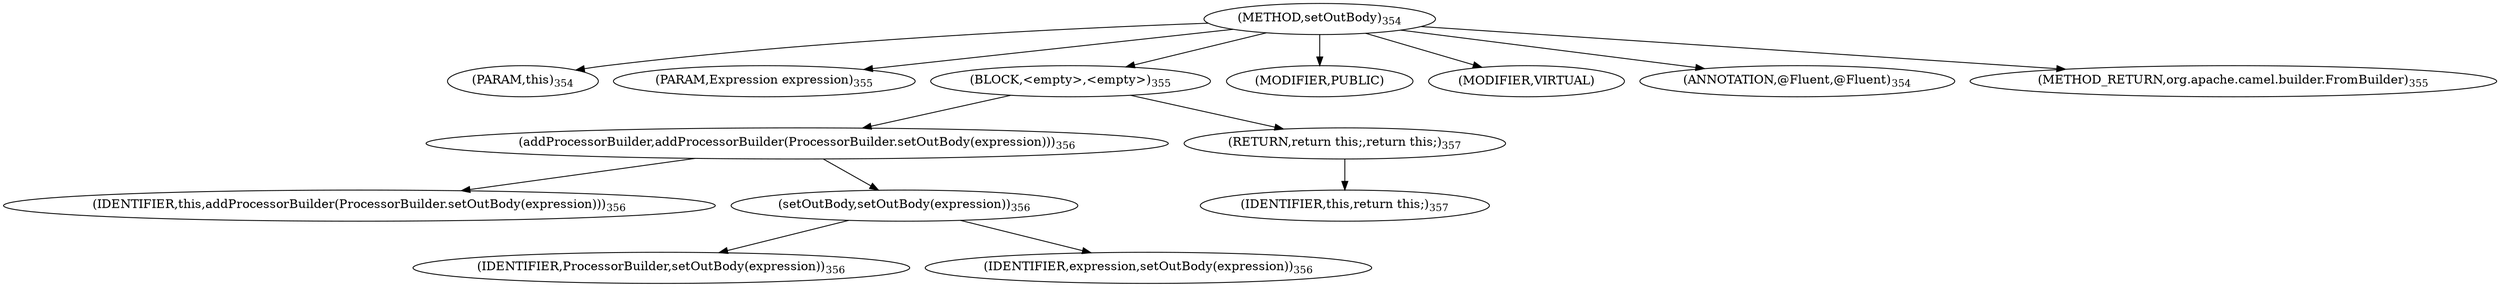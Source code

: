 digraph "setOutBody" {  
"760" [label = <(METHOD,setOutBody)<SUB>354</SUB>> ]
"108" [label = <(PARAM,this)<SUB>354</SUB>> ]
"761" [label = <(PARAM,Expression expression)<SUB>355</SUB>> ]
"762" [label = <(BLOCK,&lt;empty&gt;,&lt;empty&gt;)<SUB>355</SUB>> ]
"763" [label = <(addProcessorBuilder,addProcessorBuilder(ProcessorBuilder.setOutBody(expression)))<SUB>356</SUB>> ]
"107" [label = <(IDENTIFIER,this,addProcessorBuilder(ProcessorBuilder.setOutBody(expression)))<SUB>356</SUB>> ]
"764" [label = <(setOutBody,setOutBody(expression))<SUB>356</SUB>> ]
"765" [label = <(IDENTIFIER,ProcessorBuilder,setOutBody(expression))<SUB>356</SUB>> ]
"766" [label = <(IDENTIFIER,expression,setOutBody(expression))<SUB>356</SUB>> ]
"767" [label = <(RETURN,return this;,return this;)<SUB>357</SUB>> ]
"109" [label = <(IDENTIFIER,this,return this;)<SUB>357</SUB>> ]
"768" [label = <(MODIFIER,PUBLIC)> ]
"769" [label = <(MODIFIER,VIRTUAL)> ]
"770" [label = <(ANNOTATION,@Fluent,@Fluent)<SUB>354</SUB>> ]
"771" [label = <(METHOD_RETURN,org.apache.camel.builder.FromBuilder)<SUB>355</SUB>> ]
  "760" -> "108" 
  "760" -> "761" 
  "760" -> "762" 
  "760" -> "768" 
  "760" -> "769" 
  "760" -> "770" 
  "760" -> "771" 
  "762" -> "763" 
  "762" -> "767" 
  "763" -> "107" 
  "763" -> "764" 
  "764" -> "765" 
  "764" -> "766" 
  "767" -> "109" 
}
